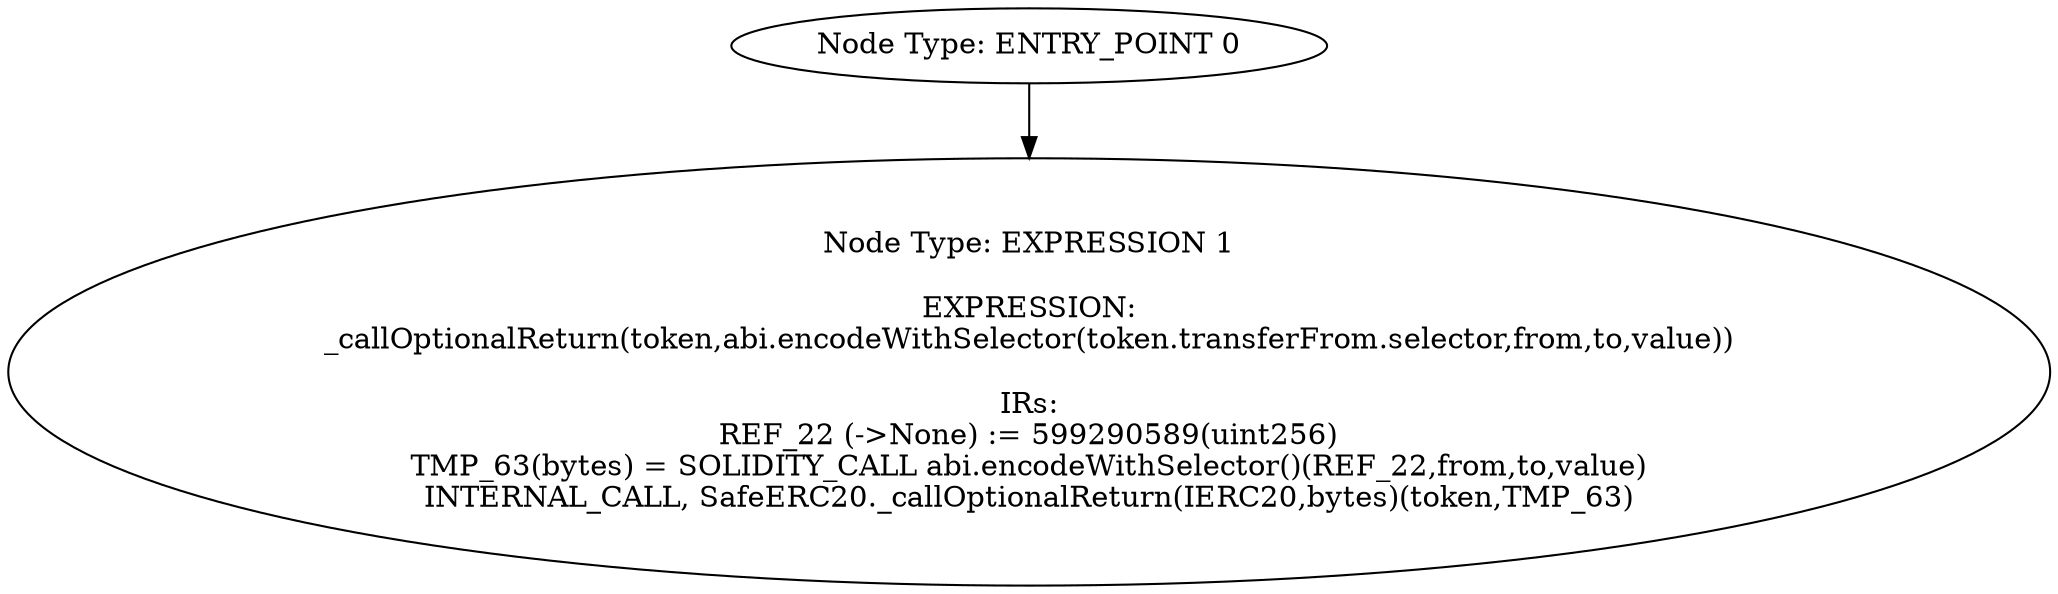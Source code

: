 digraph{
0[label="Node Type: ENTRY_POINT 0
"];
0->1;
1[label="Node Type: EXPRESSION 1

EXPRESSION:
_callOptionalReturn(token,abi.encodeWithSelector(token.transferFrom.selector,from,to,value))

IRs:
REF_22 (->None) := 599290589(uint256)
TMP_63(bytes) = SOLIDITY_CALL abi.encodeWithSelector()(REF_22,from,to,value)
INTERNAL_CALL, SafeERC20._callOptionalReturn(IERC20,bytes)(token,TMP_63)"];
}
